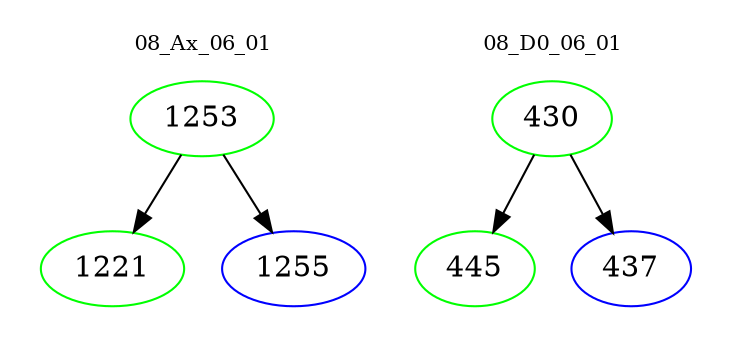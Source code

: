 digraph{
subgraph cluster_0 {
color = white
label = "08_Ax_06_01";
fontsize=10;
T0_1253 [label="1253", color="green"]
T0_1253 -> T0_1221 [color="black"]
T0_1221 [label="1221", color="green"]
T0_1253 -> T0_1255 [color="black"]
T0_1255 [label="1255", color="blue"]
}
subgraph cluster_1 {
color = white
label = "08_D0_06_01";
fontsize=10;
T1_430 [label="430", color="green"]
T1_430 -> T1_445 [color="black"]
T1_445 [label="445", color="green"]
T1_430 -> T1_437 [color="black"]
T1_437 [label="437", color="blue"]
}
}
